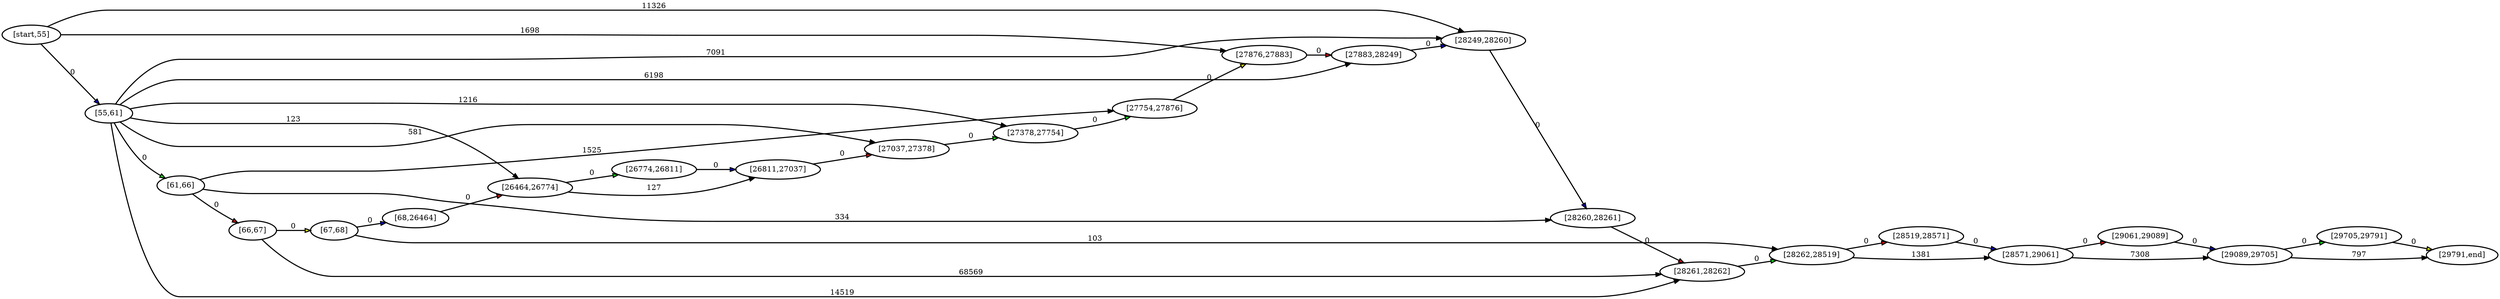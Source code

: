 digraph N {
	overlap="false"
	rankdir="LR"
	0 [label="[start,55]", style="bold"];
	1 [label="[55,61]", style="bold"];
	2 [label="[61,66]", style="bold"];
	3 [label="[66,67]", style="bold"];
	4 [label="[67,68]", style="bold"];
	5 [label="[68,26464]", style="bold"];
	6 [label="[26464,26774]", style="bold"];
	7 [label="[26774,26811]", style="bold"];
	8 [label="[26811,27037]", style="bold"];
	9 [label="[27037,27378]", style="bold"];
	10 [label="[27378,27754]", style="bold"];
	11 [label="[27754,27876]", style="bold"];
	12 [label="[27876,27883]", style="bold"];
	13 [label="[27883,28249]", style="bold"];
	14 [label="[28249,28260]", style="bold"];
	15 [label="[28260,28261]", style="bold"];
	16 [label="[28261,28262]", style="bold"];
	17 [label="[28262,28519]", style="bold"];
	18 [label="[28519,28571]", style="bold"];
	19 [label="[28571,29061]", style="bold"];
	20 [label="[29061,29089]", style="bold"];
	21 [label="[29089,29705]", style="bold"];
	22 [label="[29705,29791]", style="bold"];
	23 [label="[29791,end]", style="bold"];
	0 -> 12 [label="1698", fillcolor=black, style="bold"];
	0 -> 14 [label="11326", fillcolor=black, style="bold"];
	1 -> 6 [label="123", fillcolor=black, style="bold"];
	1 -> 9 [label="581", fillcolor=black, style="bold"];
	1 -> 10 [label="1216", fillcolor=black, style="bold"];
	1 -> 13 [label="6198", fillcolor=black, style="bold"];
	1 -> 14 [label="7091", fillcolor=black, style="bold"];
	1 -> 16 [label="14519", fillcolor=black, style="bold"];
	2 -> 11 [label="1525", fillcolor=black, style="bold"];
	2 -> 15 [label="334", fillcolor=black, style="bold"];
	3 -> 16 [label="68569", fillcolor=black, style="bold"];
	4 -> 17 [label="103", fillcolor=black, style="bold"];
	6 -> 8 [label="127", fillcolor=black, style="bold"];
	17 -> 19 [label="1381", fillcolor=black, style="bold"];
	19 -> 21 [label="7308", fillcolor=black, style="bold"];
	21 -> 23 [label="797", fillcolor=black, style="bold"];
	2 -> 3 [label="0", fillcolor=red, style="bold"];
	3 -> 4 [label="0", fillcolor=yellow, style="bold"];
	4 -> 5 [label="0", fillcolor=blue, style="bold"];
	19 -> 20 [label="0", fillcolor=red, style="bold"];
	21 -> 22 [label="0", fillcolor=green, style="bold"];
	6 -> 7 [label="0", fillcolor=green, style="bold"];
	13 -> 14 [label="0", fillcolor=blue, style="bold"];
	18 -> 19 [label="0", fillcolor=blue, style="bold"];
	8 -> 9 [label="0", fillcolor=red, style="bold"];
	22 -> 23 [label="0", fillcolor=yellow, style="bold"];
	5 -> 6 [label="0", fillcolor=red, style="bold"];
	20 -> 21 [label="0", fillcolor=blue, style="bold"];
	11 -> 12 [label="0", fillcolor=yellow, style="bold"];
	15 -> 16 [label="0", fillcolor=red, style="bold"];
	14 -> 15 [label="0", fillcolor=blue, style="bold"];
	16 -> 17 [label="0", fillcolor=green, style="bold"];
	17 -> 18 [label="0", fillcolor=red, style="bold"];
	10 -> 11 [label="0", fillcolor=green, style="bold"];
	12 -> 13 [label="0", fillcolor=red, style="bold"];
	9 -> 10 [label="0", fillcolor=green, style="bold"];
	0 -> 1 [label="0", fillcolor=blue, style="bold"];
	7 -> 8 [label="0", fillcolor=blue, style="bold"];
	1 -> 2 [label="0", fillcolor=green, style="bold"];
}
